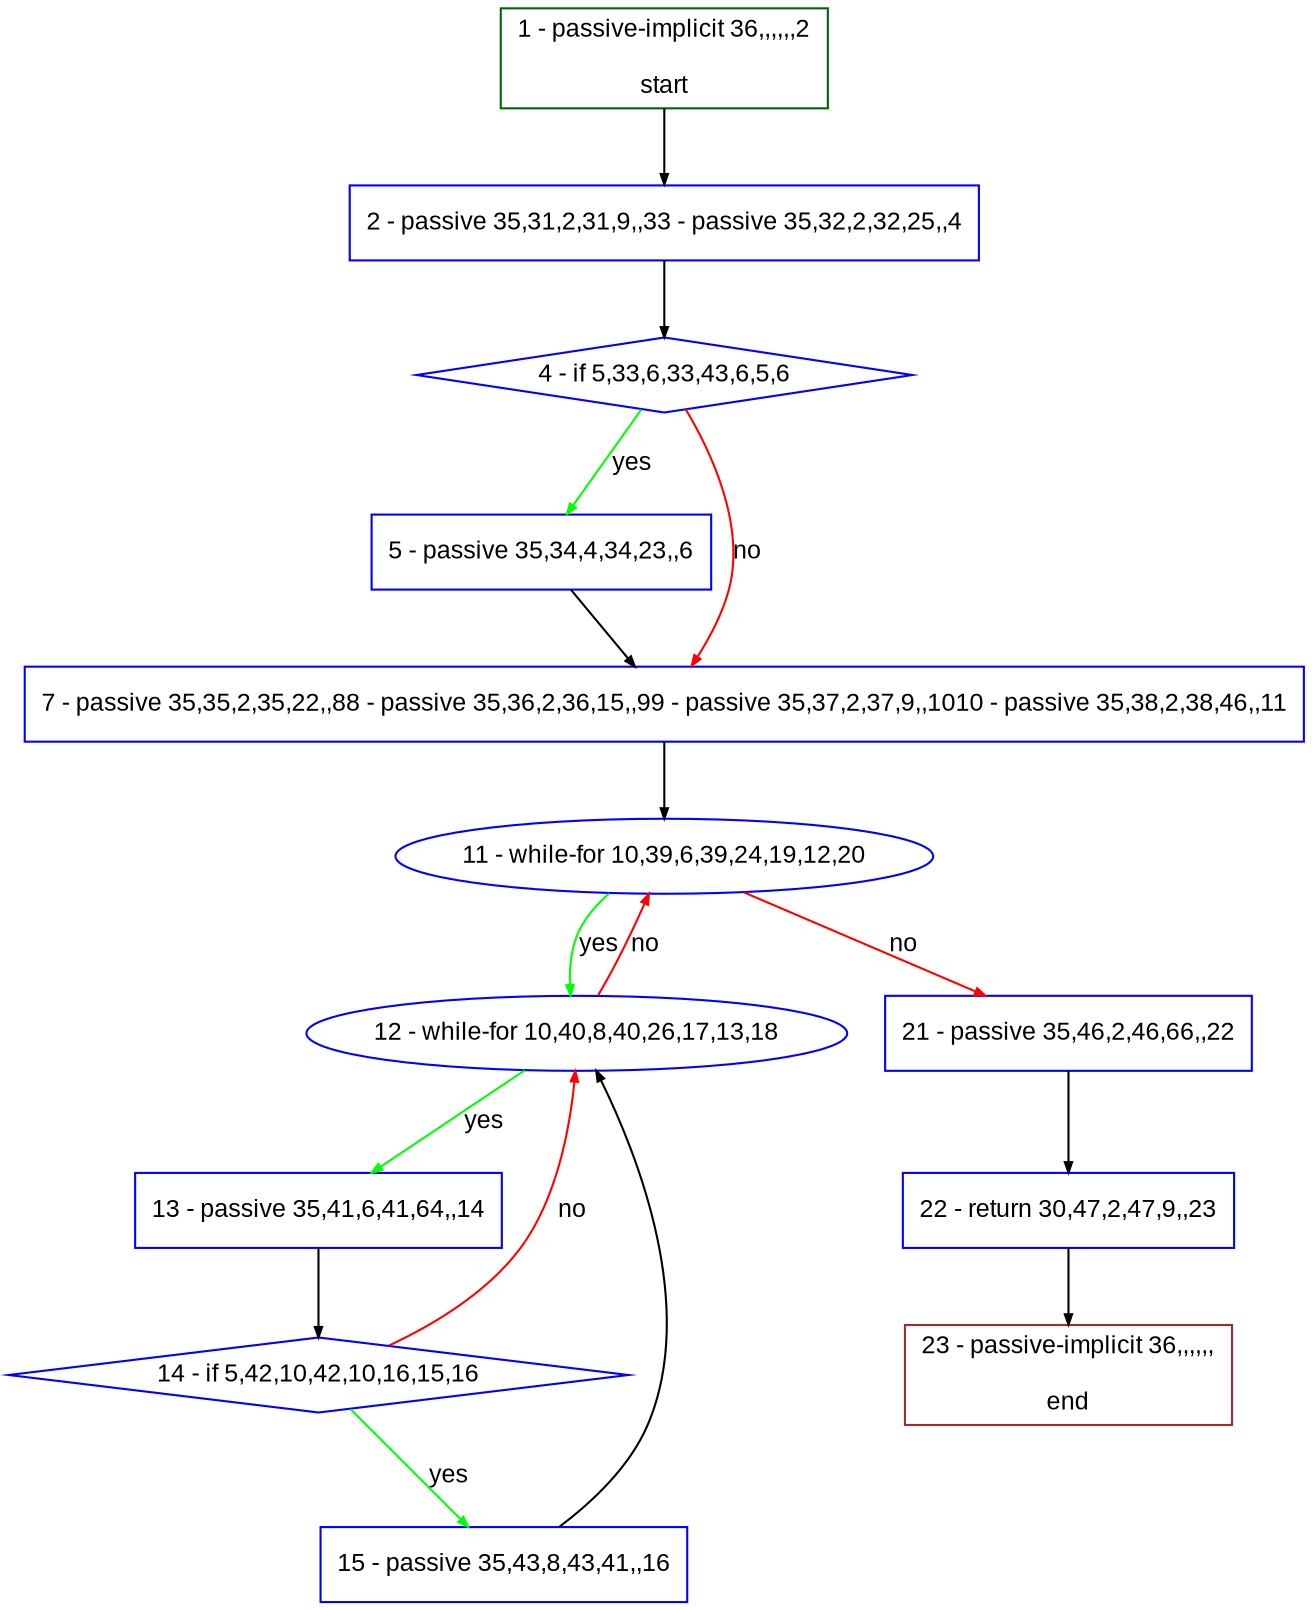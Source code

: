 digraph "" {
  graph [pack="true", label="", fontsize="12", packmode="clust", fontname="Arial", fillcolor="#FFFFCC", bgcolor="white", style="rounded,filled", compound="true"];
  node [node_initialized="no", label="", color="grey", fontsize="12", fillcolor="white", fontname="Arial", style="filled", shape="rectangle", compound="true", fixedsize="false"];
  edge [fontcolor="black", arrowhead="normal", arrowtail="none", arrowsize="0.5", ltail="", label="", color="black", fontsize="12", lhead="", fontname="Arial", dir="forward", compound="true"];
  __N1 [label="2 - passive 35,31,2,31,9,,33 - passive 35,32,2,32,25,,4", color="#0000ff", fillcolor="#ffffff", style="filled", shape="box"];
  __N2 [label="1 - passive-implicit 36,,,,,,2\n\nstart", color="#006400", fillcolor="#ffffff", style="filled", shape="box"];
  __N3 [label="4 - if 5,33,6,33,43,6,5,6", color="#0000ff", fillcolor="#ffffff", style="filled", shape="diamond"];
  __N4 [label="5 - passive 35,34,4,34,23,,6", color="#0000ff", fillcolor="#ffffff", style="filled", shape="box"];
  __N5 [label="7 - passive 35,35,2,35,22,,88 - passive 35,36,2,36,15,,99 - passive 35,37,2,37,9,,1010 - passive 35,38,2,38,46,,11", color="#0000ff", fillcolor="#ffffff", style="filled", shape="box"];
  __N6 [label="11 - while-for 10,39,6,39,24,19,12,20", color="#0000ff", fillcolor="#ffffff", style="filled", shape="oval"];
  __N7 [label="12 - while-for 10,40,8,40,26,17,13,18", color="#0000ff", fillcolor="#ffffff", style="filled", shape="oval"];
  __N8 [label="21 - passive 35,46,2,46,66,,22", color="#0000ff", fillcolor="#ffffff", style="filled", shape="box"];
  __N9 [label="13 - passive 35,41,6,41,64,,14", color="#0000ff", fillcolor="#ffffff", style="filled", shape="box"];
  __N10 [label="14 - if 5,42,10,42,10,16,15,16", color="#0000ff", fillcolor="#ffffff", style="filled", shape="diamond"];
  __N11 [label="15 - passive 35,43,8,43,41,,16", color="#0000ff", fillcolor="#ffffff", style="filled", shape="box"];
  __N12 [label="22 - return 30,47,2,47,9,,23", color="#0000ff", fillcolor="#ffffff", style="filled", shape="box"];
  __N13 [label="23 - passive-implicit 36,,,,,,\n\nend", color="#a52a2a", fillcolor="#ffffff", style="filled", shape="box"];
  __N2 -> __N1 [arrowhead="normal", arrowtail="none", color="#000000", label="", dir="forward"];
  __N1 -> __N3 [arrowhead="normal", arrowtail="none", color="#000000", label="", dir="forward"];
  __N3 -> __N4 [arrowhead="normal", arrowtail="none", color="#00ff00", label="yes", dir="forward"];
  __N3 -> __N5 [arrowhead="normal", arrowtail="none", color="#ff0000", label="no", dir="forward"];
  __N4 -> __N5 [arrowhead="normal", arrowtail="none", color="#000000", label="", dir="forward"];
  __N5 -> __N6 [arrowhead="normal", arrowtail="none", color="#000000", label="", dir="forward"];
  __N6 -> __N7 [arrowhead="normal", arrowtail="none", color="#00ff00", label="yes", dir="forward"];
  __N7 -> __N6 [arrowhead="normal", arrowtail="none", color="#ff0000", label="no", dir="forward"];
  __N6 -> __N8 [arrowhead="normal", arrowtail="none", color="#ff0000", label="no", dir="forward"];
  __N7 -> __N9 [arrowhead="normal", arrowtail="none", color="#00ff00", label="yes", dir="forward"];
  __N9 -> __N10 [arrowhead="normal", arrowtail="none", color="#000000", label="", dir="forward"];
  __N10 -> __N7 [arrowhead="normal", arrowtail="none", color="#ff0000", label="no", dir="forward"];
  __N10 -> __N11 [arrowhead="normal", arrowtail="none", color="#00ff00", label="yes", dir="forward"];
  __N11 -> __N7 [arrowhead="normal", arrowtail="none", color="#000000", label="", dir="forward"];
  __N8 -> __N12 [arrowhead="normal", arrowtail="none", color="#000000", label="", dir="forward"];
  __N12 -> __N13 [arrowhead="normal", arrowtail="none", color="#000000", label="", dir="forward"];
}
